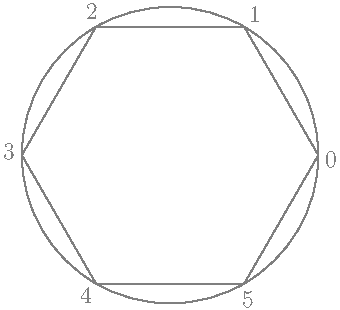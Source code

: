 size(6cm,0);

real a=360/6;
for (int i = -1; i < 5; ++i)
  draw(Label(format("%i",i+1)),arc((0,0),10,i*a,(i+1)*a)--cycle,grey);
